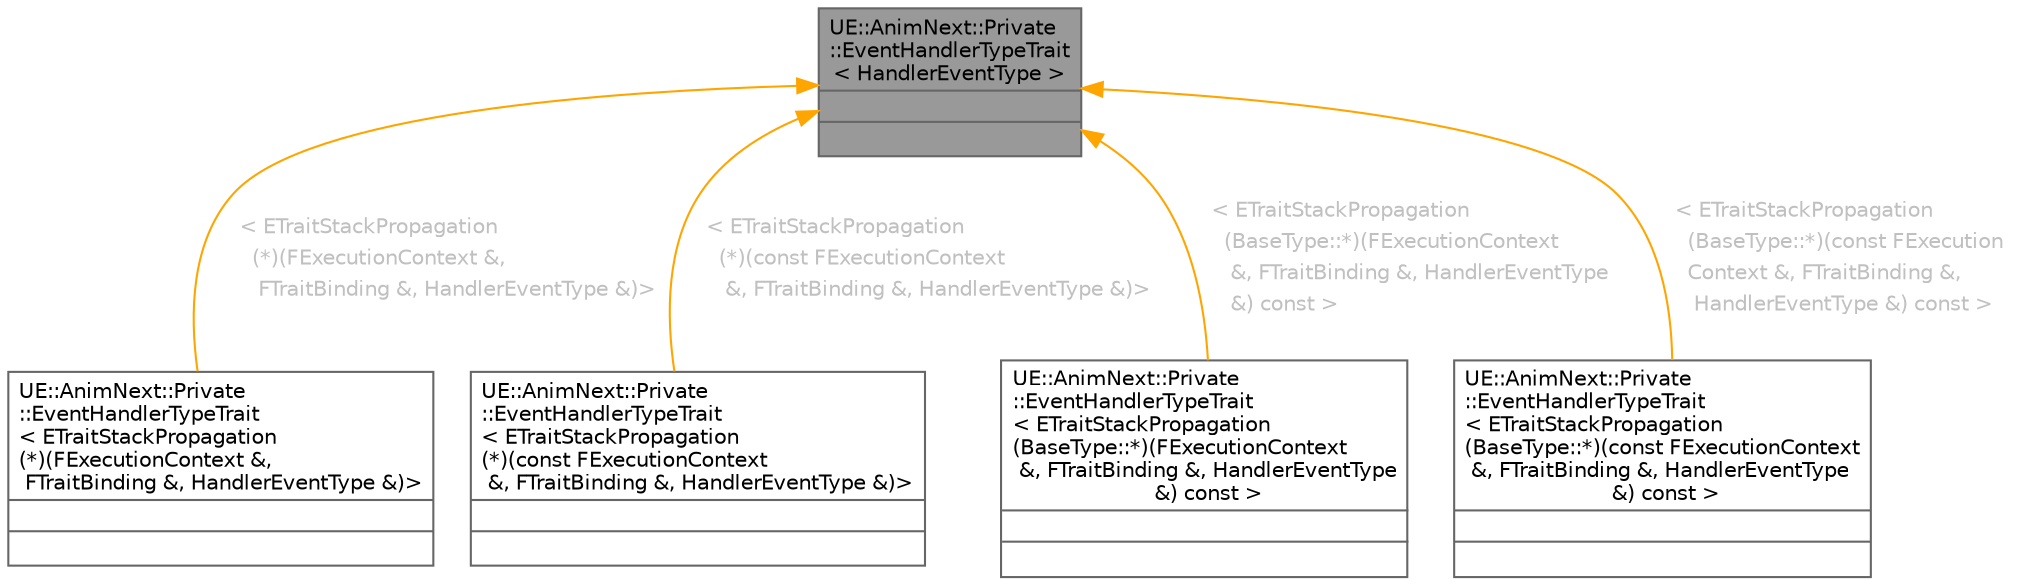 digraph "UE::AnimNext::Private::EventHandlerTypeTrait&lt; HandlerEventType &gt;"
{
 // INTERACTIVE_SVG=YES
 // LATEX_PDF_SIZE
  bgcolor="transparent";
  edge [fontname=Helvetica,fontsize=10,labelfontname=Helvetica,labelfontsize=10];
  node [fontname=Helvetica,fontsize=10,shape=box,height=0.2,width=0.4];
  Node1 [id="Node000001",shape=plain,label=<<TABLE CELLBORDER="0" BORDER="1"><TR><TD COLSPAN="2" CELLPADDING="1" CELLSPACING="0">UE::AnimNext::Private<BR ALIGN="LEFT"/>::EventHandlerTypeTrait<BR ALIGN="LEFT"/>&lt; HandlerEventType &gt;</TD></TR>
<HR/>
<TR><TD COLSPAN="2" CELLPADDING="1" CELLSPACING="0">&nbsp;</TD></TR>
<HR/>
<TR><TD COLSPAN="2" CELLPADDING="1" CELLSPACING="0">&nbsp;</TD></TR>
</TABLE>>
,height=0.2,width=0.4,color="gray40", fillcolor="grey60", style="filled", fontcolor="black",tooltip=" "];
  Node1 -> Node2 [id="edge1_Node000001_Node000002",dir="back",color="orange",style="solid",tooltip=" ",label=<<TABLE CELLBORDER="0" BORDER="0"><TR><TD VALIGN="top" ALIGN="LEFT" CELLPADDING="1" CELLSPACING="0">&lt; ETraitStackPropagation</TD></TR>
<TR><TD VALIGN="top" ALIGN="LEFT" CELLPADDING="1" CELLSPACING="0">&nbsp;&nbsp;(*)(FExecutionContext &amp;,</TD></TR>
<TR><TD VALIGN="top" ALIGN="LEFT" CELLPADDING="1" CELLSPACING="0">&nbsp;&nbsp; FTraitBinding &amp;, HandlerEventType &amp;)&gt;</TD></TR>
</TABLE>> ,fontcolor="grey" ];
  Node2 [id="Node000002",shape=plain,label=<<TABLE CELLBORDER="0" BORDER="1"><TR><TD COLSPAN="2" CELLPADDING="1" CELLSPACING="0">UE::AnimNext::Private<BR ALIGN="LEFT"/>::EventHandlerTypeTrait<BR ALIGN="LEFT"/>&lt; ETraitStackPropagation<BR ALIGN="LEFT"/>(*)(FExecutionContext &amp;,<BR ALIGN="LEFT"/> FTraitBinding &amp;, HandlerEventType &amp;)&gt;</TD></TR>
<HR/>
<TR><TD COLSPAN="2" CELLPADDING="1" CELLSPACING="0">&nbsp;</TD></TR>
<HR/>
<TR><TD COLSPAN="2" CELLPADDING="1" CELLSPACING="0">&nbsp;</TD></TR>
</TABLE>>
,height=0.2,width=0.4,color="gray40", fillcolor="white", style="filled",URL="$d5/df9/structUE_1_1AnimNext_1_1Private_1_1EventHandlerTypeTrait_3_01ETraitStackPropagation_07_5_08_07FE6459111c48eaef92661870ff8510664c.html",tooltip=" "];
  Node1 -> Node3 [id="edge2_Node000001_Node000003",dir="back",color="orange",style="solid",tooltip=" ",label=<<TABLE CELLBORDER="0" BORDER="0"><TR><TD VALIGN="top" ALIGN="LEFT" CELLPADDING="1" CELLSPACING="0">&lt; ETraitStackPropagation</TD></TR>
<TR><TD VALIGN="top" ALIGN="LEFT" CELLPADDING="1" CELLSPACING="0">&nbsp;&nbsp;(*)(const FExecutionContext</TD></TR>
<TR><TD VALIGN="top" ALIGN="LEFT" CELLPADDING="1" CELLSPACING="0">&nbsp;&nbsp; &amp;, FTraitBinding &amp;, HandlerEventType &amp;)&gt;</TD></TR>
</TABLE>> ,fontcolor="grey" ];
  Node3 [id="Node000003",shape=plain,label=<<TABLE CELLBORDER="0" BORDER="1"><TR><TD COLSPAN="2" CELLPADDING="1" CELLSPACING="0">UE::AnimNext::Private<BR ALIGN="LEFT"/>::EventHandlerTypeTrait<BR ALIGN="LEFT"/>&lt; ETraitStackPropagation<BR ALIGN="LEFT"/>(*)(const FExecutionContext<BR ALIGN="LEFT"/> &amp;, FTraitBinding &amp;, HandlerEventType &amp;)&gt;</TD></TR>
<HR/>
<TR><TD COLSPAN="2" CELLPADDING="1" CELLSPACING="0">&nbsp;</TD></TR>
<HR/>
<TR><TD COLSPAN="2" CELLPADDING="1" CELLSPACING="0">&nbsp;</TD></TR>
</TABLE>>
,height=0.2,width=0.4,color="gray40", fillcolor="white", style="filled",URL="$d4/d42/structUE_1_1AnimNext_1_1Private_1_1EventHandlerTypeTrait_3_01ETraitStackPropagation_07_5_08_07coe9b58cfc706378936f4ad37815d34789.html",tooltip=" "];
  Node1 -> Node4 [id="edge3_Node000001_Node000004",dir="back",color="orange",style="solid",tooltip=" ",label=<<TABLE CELLBORDER="0" BORDER="0"><TR><TD VALIGN="top" ALIGN="LEFT" CELLPADDING="1" CELLSPACING="0">&lt; ETraitStackPropagation</TD></TR>
<TR><TD VALIGN="top" ALIGN="LEFT" CELLPADDING="1" CELLSPACING="0">&nbsp;&nbsp;(BaseType::*)(FExecutionContext</TD></TR>
<TR><TD VALIGN="top" ALIGN="LEFT" CELLPADDING="1" CELLSPACING="0">&nbsp;&nbsp; &amp;, FTraitBinding &amp;, HandlerEventType</TD></TR>
<TR><TD VALIGN="top" ALIGN="LEFT" CELLPADDING="1" CELLSPACING="0">&nbsp;&nbsp; &amp;) const &gt;</TD></TR>
</TABLE>> ,fontcolor="grey" ];
  Node4 [id="Node000004",shape=plain,label=<<TABLE CELLBORDER="0" BORDER="1"><TR><TD COLSPAN="2" CELLPADDING="1" CELLSPACING="0">UE::AnimNext::Private<BR ALIGN="LEFT"/>::EventHandlerTypeTrait<BR ALIGN="LEFT"/>&lt; ETraitStackPropagation<BR ALIGN="LEFT"/>(BaseType::*)(FExecutionContext<BR ALIGN="LEFT"/> &amp;, FTraitBinding &amp;, HandlerEventType<BR ALIGN="LEFT"/> &amp;) const &gt;</TD></TR>
<HR/>
<TR><TD COLSPAN="2" CELLPADDING="1" CELLSPACING="0">&nbsp;</TD></TR>
<HR/>
<TR><TD COLSPAN="2" CELLPADDING="1" CELLSPACING="0">&nbsp;</TD></TR>
</TABLE>>
,height=0.2,width=0.4,color="gray40", fillcolor="white", style="filled",URL="$da/dc5/structUE_1_1AnimNext_1_1Private_1_1EventHandlerTypeTrait_3_01ETraitStackPropagation_07BaseType_195d972dd8c82abd8b41bef2f00384432.html",tooltip=" "];
  Node1 -> Node5 [id="edge4_Node000001_Node000005",dir="back",color="orange",style="solid",tooltip=" ",label=<<TABLE CELLBORDER="0" BORDER="0"><TR><TD VALIGN="top" ALIGN="LEFT" CELLPADDING="1" CELLSPACING="0">&lt; ETraitStackPropagation</TD></TR>
<TR><TD VALIGN="top" ALIGN="LEFT" CELLPADDING="1" CELLSPACING="0">&nbsp;&nbsp;(BaseType::*)(const FExecution</TD></TR>
<TR><TD VALIGN="top" ALIGN="LEFT" CELLPADDING="1" CELLSPACING="0">&nbsp;&nbsp;Context &amp;, FTraitBinding &amp;,</TD></TR>
<TR><TD VALIGN="top" ALIGN="LEFT" CELLPADDING="1" CELLSPACING="0">&nbsp;&nbsp; HandlerEventType &amp;) const &gt;</TD></TR>
</TABLE>> ,fontcolor="grey" ];
  Node5 [id="Node000005",shape=plain,label=<<TABLE CELLBORDER="0" BORDER="1"><TR><TD COLSPAN="2" CELLPADDING="1" CELLSPACING="0">UE::AnimNext::Private<BR ALIGN="LEFT"/>::EventHandlerTypeTrait<BR ALIGN="LEFT"/>&lt; ETraitStackPropagation<BR ALIGN="LEFT"/>(BaseType::*)(const FExecutionContext<BR ALIGN="LEFT"/> &amp;, FTraitBinding &amp;, HandlerEventType<BR ALIGN="LEFT"/> &amp;) const &gt;</TD></TR>
<HR/>
<TR><TD COLSPAN="2" CELLPADDING="1" CELLSPACING="0">&nbsp;</TD></TR>
<HR/>
<TR><TD COLSPAN="2" CELLPADDING="1" CELLSPACING="0">&nbsp;</TD></TR>
</TABLE>>
,height=0.2,width=0.4,color="gray40", fillcolor="white", style="filled",URL="$dc/d5a/structUE_1_1AnimNext_1_1Private_1_1EventHandlerTypeTrait_3_01ETraitStackPropagation_07BaseType_105ca73e166a5b44ae53421a8d2d3e940.html",tooltip=" "];
}
